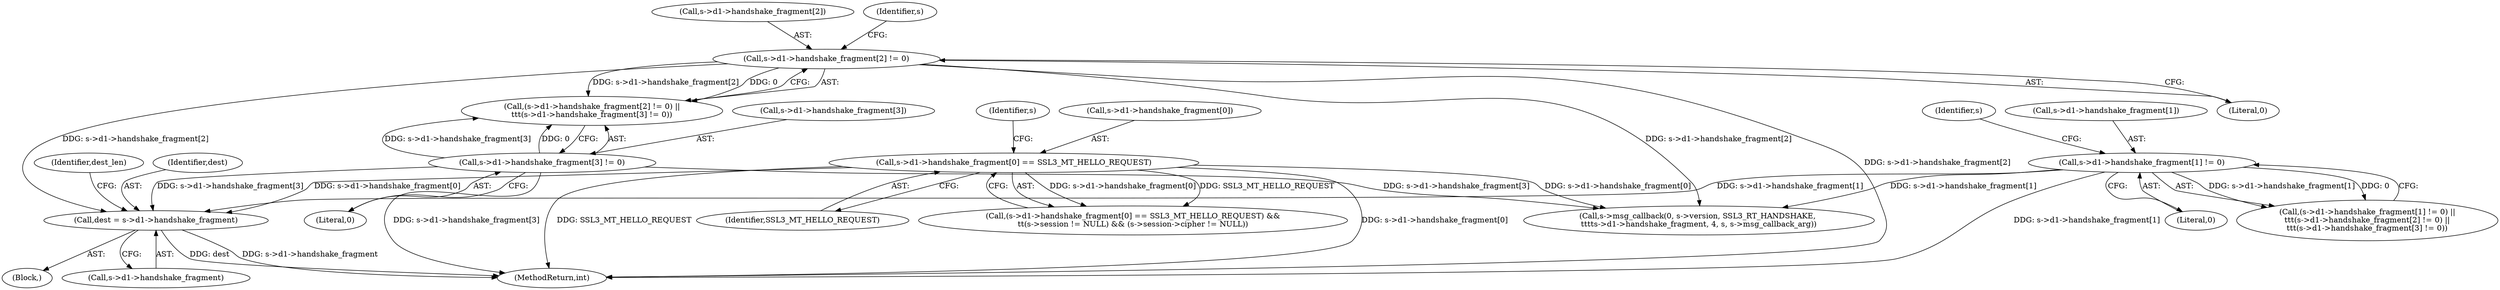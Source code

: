 digraph "0_openssl_103b171d8fc282ef435f8de9afbf7782e312961f_3@pointer" {
"1000655" [label="(Call,dest = s->d1->handshake_fragment)"];
"1000886" [label="(Call,s->d1->handshake_fragment[2] != 0)"];
"1000895" [label="(Call,s->d1->handshake_fragment[3] != 0)"];
"1000844" [label="(Call,s->d1->handshake_fragment[0] == SSL3_MT_HELLO_REQUEST)"];
"1000876" [label="(Call,s->d1->handshake_fragment[1] != 0)"];
"1000890" [label="(Identifier,s)"];
"1000646" [label="(Block,)"];
"1000657" [label="(Call,s->d1->handshake_fragment)"];
"1000856" [label="(Identifier,s)"];
"1000885" [label="(Call,(s->d1->handshake_fragment[2] != 0) ||\n\t\t\t(s->d1->handshake_fragment[3] != 0))"];
"1000887" [label="(Call,s->d1->handshake_fragment[2])"];
"1000877" [label="(Call,s->d1->handshake_fragment[1])"];
"1000663" [label="(Identifier,dest_len)"];
"1000884" [label="(Literal,0)"];
"1000852" [label="(Identifier,SSL3_MT_HELLO_REQUEST)"];
"1000899" [label="(Identifier,s)"];
"1000844" [label="(Call,s->d1->handshake_fragment[0] == SSL3_MT_HELLO_REQUEST)"];
"1000875" [label="(Call,(s->d1->handshake_fragment[1] != 0) ||\n\t\t\t(s->d1->handshake_fragment[2] != 0) ||\n\t\t\t(s->d1->handshake_fragment[3] != 0))"];
"1001707" [label="(MethodReturn,int)"];
"1000845" [label="(Call,s->d1->handshake_fragment[0])"];
"1000843" [label="(Call,(s->d1->handshake_fragment[0] == SSL3_MT_HELLO_REQUEST) &&\n\t\t(s->session != NULL) && (s->session->cipher != NULL))"];
"1000886" [label="(Call,s->d1->handshake_fragment[2] != 0)"];
"1000876" [label="(Call,s->d1->handshake_fragment[1] != 0)"];
"1000894" [label="(Literal,0)"];
"1000656" [label="(Identifier,dest)"];
"1000916" [label="(Call,s->msg_callback(0, s->version, SSL3_RT_HANDSHAKE, \n\t\t\t\ts->d1->handshake_fragment, 4, s, s->msg_callback_arg))"];
"1000655" [label="(Call,dest = s->d1->handshake_fragment)"];
"1000896" [label="(Call,s->d1->handshake_fragment[3])"];
"1000895" [label="(Call,s->d1->handshake_fragment[3] != 0)"];
"1000903" [label="(Literal,0)"];
"1000655" -> "1000646"  [label="AST: "];
"1000655" -> "1000657"  [label="CFG: "];
"1000656" -> "1000655"  [label="AST: "];
"1000657" -> "1000655"  [label="AST: "];
"1000663" -> "1000655"  [label="CFG: "];
"1000655" -> "1001707"  [label="DDG: dest"];
"1000655" -> "1001707"  [label="DDG: s->d1->handshake_fragment"];
"1000886" -> "1000655"  [label="DDG: s->d1->handshake_fragment[2]"];
"1000895" -> "1000655"  [label="DDG: s->d1->handshake_fragment[3]"];
"1000844" -> "1000655"  [label="DDG: s->d1->handshake_fragment[0]"];
"1000876" -> "1000655"  [label="DDG: s->d1->handshake_fragment[1]"];
"1000886" -> "1000885"  [label="AST: "];
"1000886" -> "1000894"  [label="CFG: "];
"1000887" -> "1000886"  [label="AST: "];
"1000894" -> "1000886"  [label="AST: "];
"1000899" -> "1000886"  [label="CFG: "];
"1000885" -> "1000886"  [label="CFG: "];
"1000886" -> "1001707"  [label="DDG: s->d1->handshake_fragment[2]"];
"1000886" -> "1000885"  [label="DDG: s->d1->handshake_fragment[2]"];
"1000886" -> "1000885"  [label="DDG: 0"];
"1000886" -> "1000916"  [label="DDG: s->d1->handshake_fragment[2]"];
"1000895" -> "1000885"  [label="AST: "];
"1000895" -> "1000903"  [label="CFG: "];
"1000896" -> "1000895"  [label="AST: "];
"1000903" -> "1000895"  [label="AST: "];
"1000885" -> "1000895"  [label="CFG: "];
"1000895" -> "1001707"  [label="DDG: s->d1->handshake_fragment[3]"];
"1000895" -> "1000885"  [label="DDG: s->d1->handshake_fragment[3]"];
"1000895" -> "1000885"  [label="DDG: 0"];
"1000895" -> "1000916"  [label="DDG: s->d1->handshake_fragment[3]"];
"1000844" -> "1000843"  [label="AST: "];
"1000844" -> "1000852"  [label="CFG: "];
"1000845" -> "1000844"  [label="AST: "];
"1000852" -> "1000844"  [label="AST: "];
"1000856" -> "1000844"  [label="CFG: "];
"1000843" -> "1000844"  [label="CFG: "];
"1000844" -> "1001707"  [label="DDG: SSL3_MT_HELLO_REQUEST"];
"1000844" -> "1001707"  [label="DDG: s->d1->handshake_fragment[0]"];
"1000844" -> "1000843"  [label="DDG: s->d1->handshake_fragment[0]"];
"1000844" -> "1000843"  [label="DDG: SSL3_MT_HELLO_REQUEST"];
"1000844" -> "1000916"  [label="DDG: s->d1->handshake_fragment[0]"];
"1000876" -> "1000875"  [label="AST: "];
"1000876" -> "1000884"  [label="CFG: "];
"1000877" -> "1000876"  [label="AST: "];
"1000884" -> "1000876"  [label="AST: "];
"1000890" -> "1000876"  [label="CFG: "];
"1000875" -> "1000876"  [label="CFG: "];
"1000876" -> "1001707"  [label="DDG: s->d1->handshake_fragment[1]"];
"1000876" -> "1000875"  [label="DDG: s->d1->handshake_fragment[1]"];
"1000876" -> "1000875"  [label="DDG: 0"];
"1000876" -> "1000916"  [label="DDG: s->d1->handshake_fragment[1]"];
}
